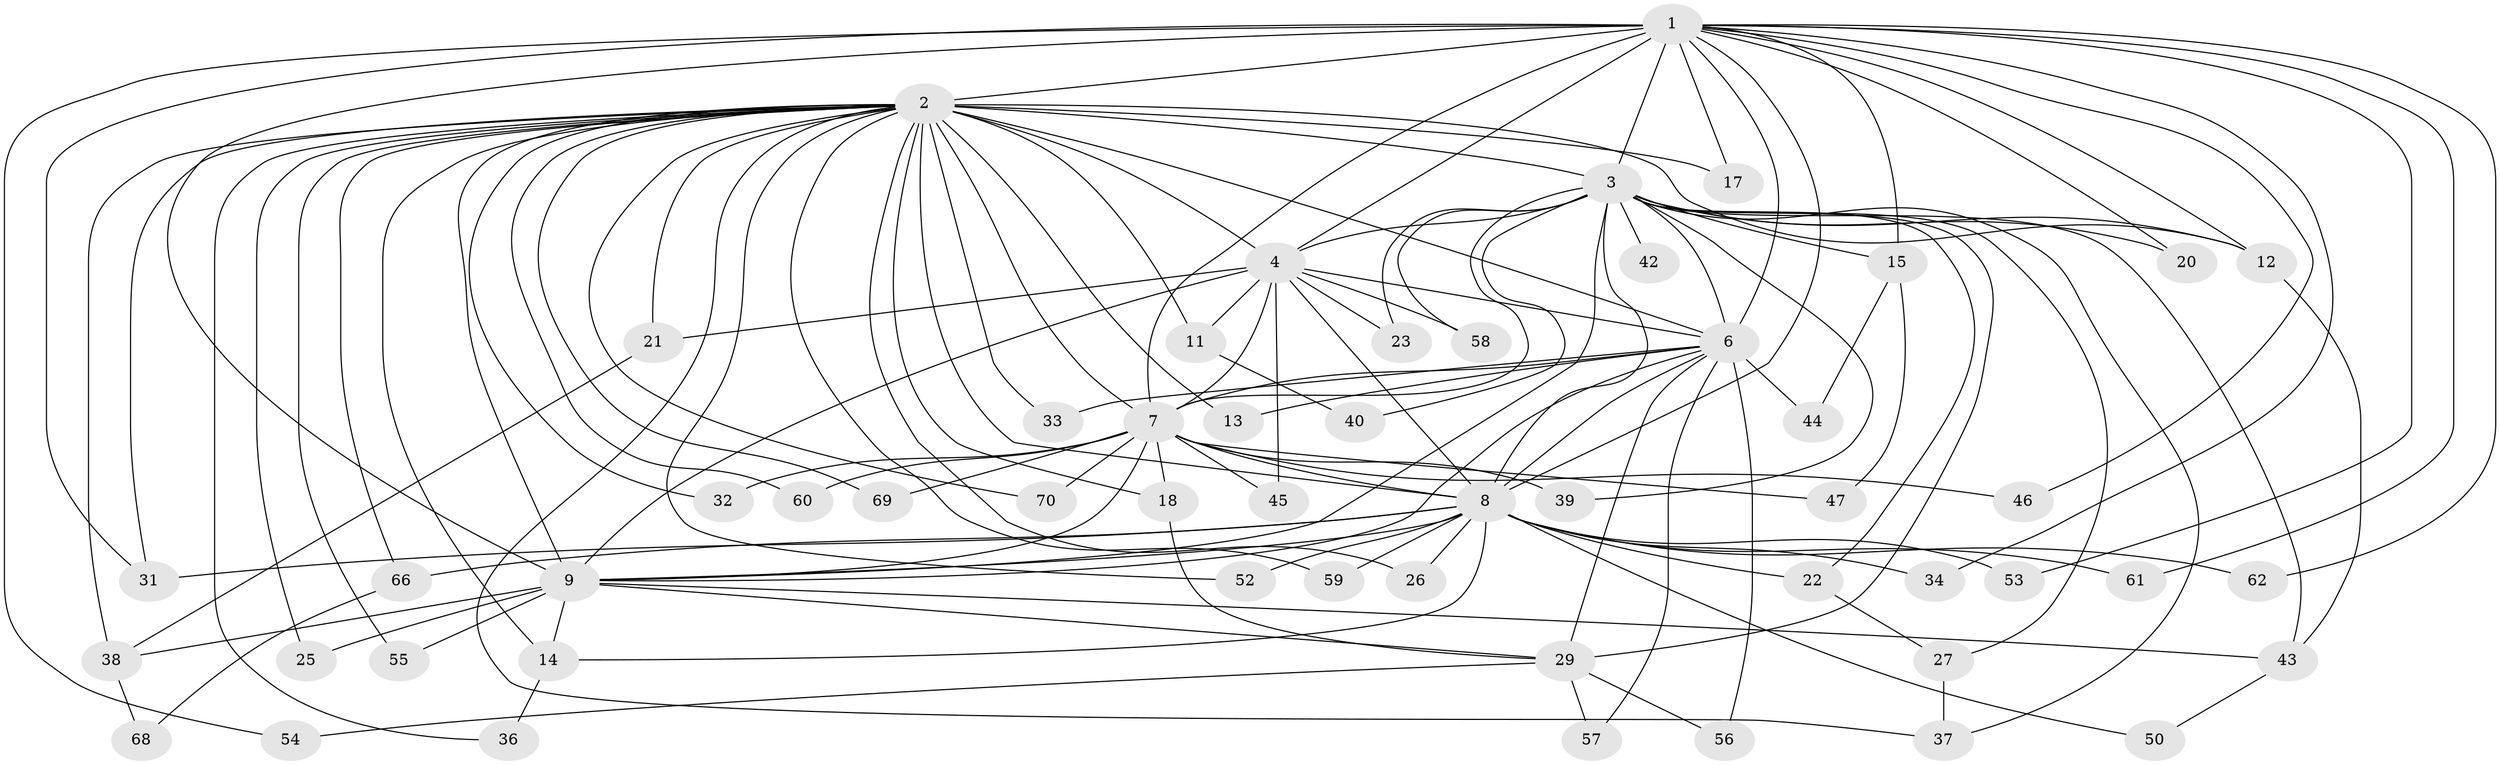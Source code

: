 // original degree distribution, {17: 0.014084507042253521, 22: 0.04225352112676056, 16: 0.028169014084507043, 21: 0.014084507042253521, 19: 0.014084507042253521, 15: 0.014084507042253521, 13: 0.014084507042253521, 3: 0.2112676056338028, 4: 0.07042253521126761, 2: 0.5633802816901409, 6: 0.014084507042253521}
// Generated by graph-tools (version 1.1) at 2025/10/02/27/25 16:10:56]
// undirected, 54 vertices, 127 edges
graph export_dot {
graph [start="1"]
  node [color=gray90,style=filled];
  1 [super="+10"];
  2 [super="+5"];
  3 [super="+19"];
  4 [super="+24"];
  6 [super="+63"];
  7 [super="+16"];
  8 [super="+64"];
  9 [super="+65"];
  11;
  12 [super="+35"];
  13 [super="+67"];
  14;
  15;
  17 [super="+28"];
  18;
  20;
  21;
  22;
  23;
  25;
  26;
  27;
  29 [super="+30"];
  31 [super="+51"];
  32 [super="+48"];
  33;
  34;
  36;
  37 [super="+71"];
  38 [super="+41"];
  39;
  40;
  42;
  43 [super="+49"];
  44;
  45;
  46;
  47;
  50;
  52;
  53;
  54;
  55;
  56;
  57;
  58;
  59;
  60;
  61;
  62;
  66;
  68;
  69;
  70;
  1 -- 2 [weight=4];
  1 -- 3 [weight=2];
  1 -- 4 [weight=2];
  1 -- 6 [weight=2];
  1 -- 7 [weight=2];
  1 -- 8 [weight=2];
  1 -- 9 [weight=2];
  1 -- 15;
  1 -- 17 [weight=2];
  1 -- 20;
  1 -- 34;
  1 -- 53;
  1 -- 54;
  1 -- 61;
  1 -- 46;
  1 -- 62;
  1 -- 31;
  1 -- 12;
  2 -- 3 [weight=3];
  2 -- 4 [weight=3];
  2 -- 6 [weight=2];
  2 -- 7 [weight=2];
  2 -- 8 [weight=2];
  2 -- 9 [weight=2];
  2 -- 11;
  2 -- 12;
  2 -- 14;
  2 -- 18;
  2 -- 26;
  2 -- 32 [weight=2];
  2 -- 33;
  2 -- 36;
  2 -- 59;
  2 -- 66;
  2 -- 70;
  2 -- 69;
  2 -- 13;
  2 -- 21;
  2 -- 25;
  2 -- 31;
  2 -- 37;
  2 -- 52;
  2 -- 55;
  2 -- 60;
  2 -- 17;
  2 -- 38;
  3 -- 4;
  3 -- 6;
  3 -- 7;
  3 -- 8;
  3 -- 9;
  3 -- 12;
  3 -- 15;
  3 -- 22;
  3 -- 23;
  3 -- 27;
  3 -- 39;
  3 -- 40;
  3 -- 42 [weight=2];
  3 -- 58;
  3 -- 20;
  3 -- 37;
  3 -- 29;
  3 -- 43;
  4 -- 6 [weight=2];
  4 -- 7;
  4 -- 8;
  4 -- 9;
  4 -- 11;
  4 -- 21;
  4 -- 23;
  4 -- 45;
  4 -- 58;
  6 -- 7;
  6 -- 8;
  6 -- 9;
  6 -- 13 [weight=2];
  6 -- 29;
  6 -- 33;
  6 -- 44;
  6 -- 56;
  6 -- 57;
  7 -- 8 [weight=2];
  7 -- 9;
  7 -- 18;
  7 -- 32;
  7 -- 39;
  7 -- 45;
  7 -- 46;
  7 -- 47;
  7 -- 60;
  7 -- 69;
  7 -- 70;
  8 -- 9;
  8 -- 22;
  8 -- 26;
  8 -- 34;
  8 -- 50;
  8 -- 52;
  8 -- 53;
  8 -- 59;
  8 -- 61;
  8 -- 62;
  8 -- 66;
  8 -- 14;
  8 -- 31;
  9 -- 14;
  9 -- 25;
  9 -- 38;
  9 -- 43;
  9 -- 55;
  9 -- 29;
  11 -- 40;
  12 -- 43;
  14 -- 36;
  15 -- 44;
  15 -- 47;
  18 -- 29;
  21 -- 38;
  22 -- 27;
  27 -- 37;
  29 -- 54;
  29 -- 56;
  29 -- 57;
  38 -- 68;
  43 -- 50;
  66 -- 68;
}
